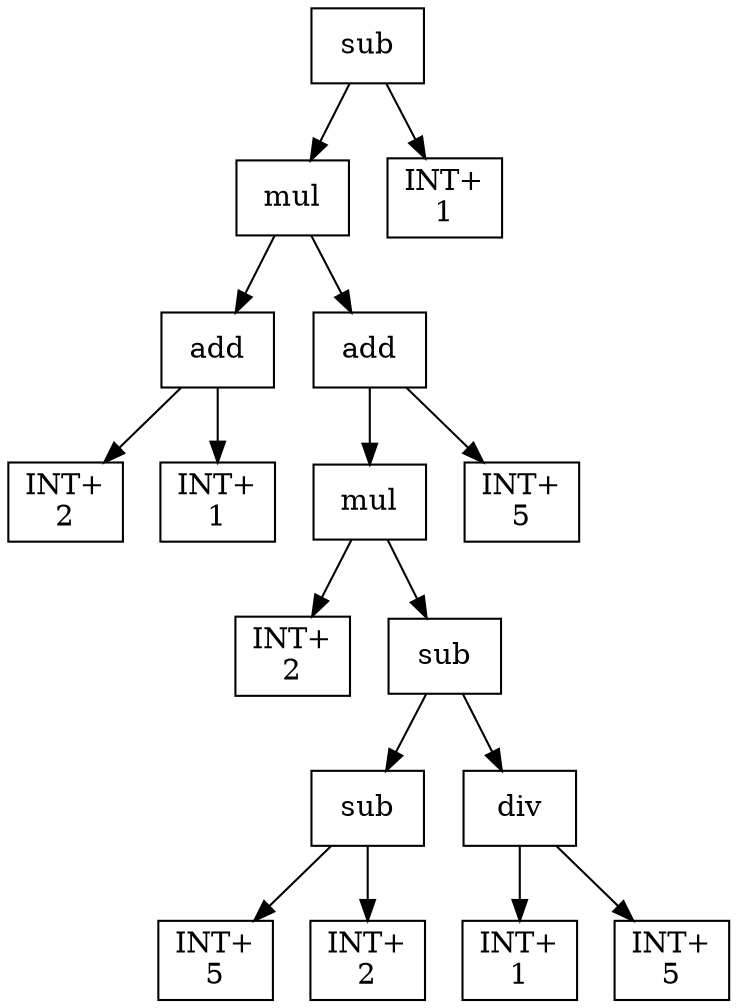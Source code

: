 digraph expr {
  node [shape=box];
  n1 [label="sub"];
  n2 [label="mul"];
  n3 [label="add"];
  n4 [label="INT+\n2"];
  n5 [label="INT+\n1"];
  n3 -> n4;
  n3 -> n5;
  n6 [label="add"];
  n7 [label="mul"];
  n8 [label="INT+\n2"];
  n9 [label="sub"];
  n10 [label="sub"];
  n11 [label="INT+\n5"];
  n12 [label="INT+\n2"];
  n10 -> n11;
  n10 -> n12;
  n13 [label="div"];
  n14 [label="INT+\n1"];
  n15 [label="INT+\n5"];
  n13 -> n14;
  n13 -> n15;
  n9 -> n10;
  n9 -> n13;
  n7 -> n8;
  n7 -> n9;
  n16 [label="INT+\n5"];
  n6 -> n7;
  n6 -> n16;
  n2 -> n3;
  n2 -> n6;
  n17 [label="INT+\n1"];
  n1 -> n2;
  n1 -> n17;
}